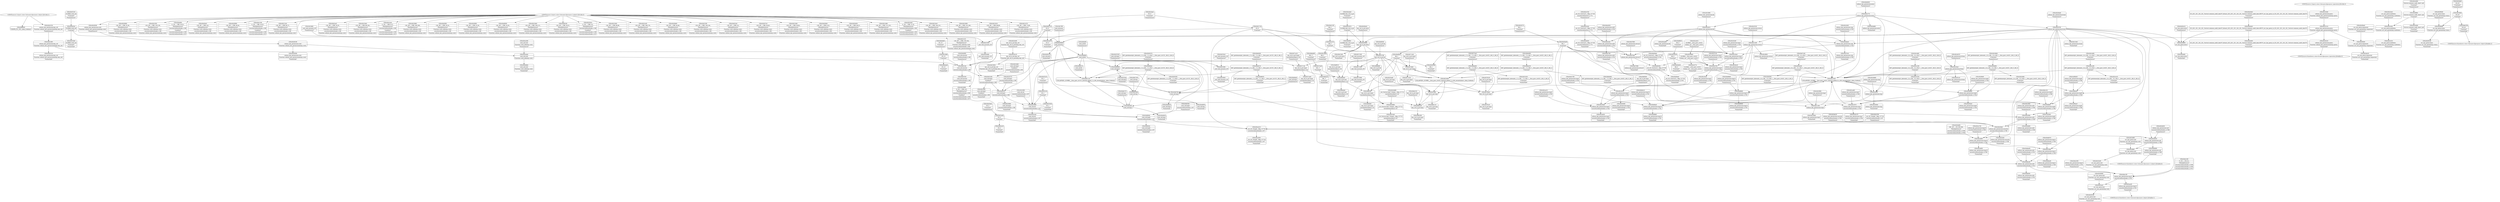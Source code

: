 digraph {
	CE0x3b4be00 [shape=record,shape=Mrecord,label="{CE0x3b4be00|selinux_key_permission:sid2|security/selinux/hooks.c,5791|*SummSource*}"]
	CE0x3b48940 [shape=record,shape=Mrecord,label="{CE0x3b48940|selinux_key_permission:tmp13|security/selinux/hooks.c,5792|*SummSink*}"]
	CE0x3b240b0 [shape=record,shape=Mrecord,label="{CE0x3b240b0|i64*_getelementptr_inbounds_(_6_x_i64_,_6_x_i64_*___llvm_gcov_ctr421,_i64_0,_i64_3)|*Constant*|*SummSource*}"]
	CE0x3b28ef0 [shape=record,shape=Mrecord,label="{CE0x3b28ef0|avc_has_perm:entry|*SummSink*}"]
	CE0x3b507c0 [shape=record,shape=Mrecord,label="{CE0x3b507c0|128:_i8*,_:_CRE_36,40_|*MultipleSource*|Function::cred_sid&Arg::cred::|security/selinux/hooks.c,196|Function::selinux_key_permission&Arg::cred::}"]
	CE0x3b49340 [shape=record,shape=Mrecord,label="{CE0x3b49340|_ret_i32_%retval.0,_!dbg_!27729|security/selinux/hooks.c,5792}"]
	CE0x3b6de60 [shape=record,shape=Mrecord,label="{CE0x3b6de60|i64*_getelementptr_inbounds_(_2_x_i64_,_2_x_i64_*___llvm_gcov_ctr422,_i64_0,_i64_0)|*Constant*}"]
	CE0x3b28c10 [shape=record,shape=Mrecord,label="{CE0x3b28c10|avc_has_perm:entry|*SummSource*}"]
	CE0x3b2d770 [shape=record,shape=Mrecord,label="{CE0x3b2d770|GLOBAL:__llvm_gcov_ctr421|Global_var:__llvm_gcov_ctr421|*SummSink*}"]
	CE0x3b6efa0 [shape=record,shape=Mrecord,label="{CE0x3b6efa0|key_ref_to_ptr:and|include/linux/key.h,116}"]
	CE0x3b2e5e0 [shape=record,shape=Mrecord,label="{CE0x3b2e5e0|avc_has_perm:auditdata|Function::avc_has_perm&Arg::auditdata::|*SummSource*}"]
	CE0x3b4c8c0 [shape=record,shape=Mrecord,label="{CE0x3b4c8c0|i32_(i32,_i32,_i16,_i32,_%struct.common_audit_data*)*_bitcast_(i32_(i32,_i32,_i16,_i32,_%struct.common_audit_data.495*)*_avc_has_perm_to_i32_(i32,_i32,_i16,_i32,_%struct.common_audit_data*)*)|*Constant*}"]
	"CONST[source:0(mediator),value:2(dynamic)][purpose:{subject}][SnkIdx:0]"
	CE0x3b46ab0 [shape=record,shape=Mrecord,label="{CE0x3b46ab0|cred_sid:tmp2|*SummSource*}"]
	CE0x3b258a0 [shape=record,shape=Mrecord,label="{CE0x3b258a0|selinux_key_permission:tmp5|security/selinux/hooks.c,5783}"]
	CE0x3b6e280 [shape=record,shape=Mrecord,label="{CE0x3b6e280|key_ref_to_ptr:tmp1|*SummSink*}"]
	CE0x3b52120 [shape=record,shape=Mrecord,label="{CE0x3b52120|128:_i8*,_:_CRE_128,136_|*MultipleSource*|Function::cred_sid&Arg::cred::|security/selinux/hooks.c,196|Function::selinux_key_permission&Arg::cred::}"]
	CE0x3b47c40 [shape=record,shape=Mrecord,label="{CE0x3b47c40|i64*_getelementptr_inbounds_(_6_x_i64_,_6_x_i64_*___llvm_gcov_ctr421,_i64_0,_i64_5)|*Constant*|*SummSource*}"]
	CE0x3b59390 [shape=record,shape=Mrecord,label="{CE0x3b59390|selinux_key_permission:cred|Function::selinux_key_permission&Arg::cred::|*SummSink*}"]
	CE0x3b6f010 [shape=record,shape=Mrecord,label="{CE0x3b6f010|key_ref_to_ptr:and|include/linux/key.h,116|*SummSource*}"]
	CE0x3b39140 [shape=record,shape=Mrecord,label="{CE0x3b39140|avc_has_perm:tclass|Function::avc_has_perm&Arg::tclass::|*SummSink*}"]
	CE0x3b6f830 [shape=record,shape=Mrecord,label="{CE0x3b6f830|VOIDTB_TE:_CE2:_elem_0:default:}"]
	CE0x3b70fd0 [shape=record,shape=Mrecord,label="{CE0x3b70fd0|key_ref_to_ptr:tmp3}"]
	CE0x3b21450 [shape=record,shape=Mrecord,label="{CE0x3b21450|COLLAPSED:_GCMRE___llvm_gcov_ctr421_internal_global_6_x_i64_zeroinitializer:_elem_0:default:}"]
	CE0x3b510d0 [shape=record,shape=Mrecord,label="{CE0x3b510d0|128:_i8*,_:_CRE_56,64_|*MultipleSource*|Function::cred_sid&Arg::cred::|security/selinux/hooks.c,196|Function::selinux_key_permission&Arg::cred::}"]
	CE0x3b45840 [shape=record,shape=Mrecord,label="{CE0x3b45840|128:_i8*,_:_CRE_8,16_|*MultipleSource*|Function::cred_sid&Arg::cred::|security/selinux/hooks.c,196|Function::selinux_key_permission&Arg::cred::}"]
	"CONST[source:1(input),value:2(dynamic)][purpose:{subject}][SrcIdx:3]"
	CE0x3b42bb0 [shape=record,shape=Mrecord,label="{CE0x3b42bb0|selinux_key_permission:security|security/selinux/hooks.c,5789}"]
	CE0x3b413b0 [shape=record,shape=Mrecord,label="{CE0x3b413b0|key_ref_to_ptr:entry|*SummSink*}"]
	"CONST[source:0(mediator),value:0(static)][purpose:{operation}][SnkIdx:3]"
	CE0x3b711b0 [shape=record,shape=Mrecord,label="{CE0x3b711b0|key_ref_to_ptr:tmp3|*SummSource*}"]
	CE0x3b50d30 [shape=record,shape=Mrecord,label="{CE0x3b50d30|128:_i8*,_:_CRE_48,52_|*MultipleSource*|Function::cred_sid&Arg::cred::|security/selinux/hooks.c,196|Function::selinux_key_permission&Arg::cred::}"]
	CE0x3b20090 [shape=record,shape=Mrecord,label="{CE0x3b20090|selinux_key_permission:tmp4|security/selinux/hooks.c,5783|*SummSink*}"]
	CE0x3b4d450 [shape=record,shape=Mrecord,label="{CE0x3b4d450|cred_sid:tmp1|*SummSink*}"]
	"CONST[source:0(mediator),value:2(dynamic)][purpose:{object}][SnkIdx:1]"
	CE0x3b1fc00 [shape=record,shape=Mrecord,label="{CE0x3b1fc00|selinux_key_permission:cmp|security/selinux/hooks.c,5783|*SummSource*}"]
	CE0x3b284c0 [shape=record,shape=Mrecord,label="{CE0x3b284c0|key_ref_to_ptr:entry|*SummSource*}"]
	CE0x3b1faa0 [shape=record,shape=Mrecord,label="{CE0x3b1faa0|i32_0|*Constant*|*SummSource*}"]
	CE0x3b493b0 [shape=record,shape=Mrecord,label="{CE0x3b493b0|_ret_i32_%retval.0,_!dbg_!27729|security/selinux/hooks.c,5792|*SummSource*}"]
	CE0x3b44d40 [shape=record,shape=Mrecord,label="{CE0x3b44d40|i32_22|*Constant*|*SummSource*}"]
	CE0x3b1f080 [shape=record,shape=Mrecord,label="{CE0x3b1f080|selinux_key_permission:tmp1|*SummSource*}"]
	CE0x3b4b970 [shape=record,shape=Mrecord,label="{CE0x3b4b970|selinux_key_permission:tmp11|security/selinux/hooks.c,5789|*SummSource*}"]
	CE0x3b232a0 [shape=record,shape=Mrecord,label="{CE0x3b232a0|cred_sid:tmp3|*SummSink*}"]
	CE0x3b51d80 [shape=record,shape=Mrecord,label="{CE0x3b51d80|128:_i8*,_:_CRE_112,120_|*MultipleSource*|Function::cred_sid&Arg::cred::|security/selinux/hooks.c,196|Function::selinux_key_permission&Arg::cred::}"]
	CE0x3b23230 [shape=record,shape=Mrecord,label="{CE0x3b23230|cred_sid:tmp3|*SummSource*}"]
	CE0x3b29330 [shape=record,shape=Mrecord,label="{CE0x3b29330|i64_0|*Constant*}"]
	CE0x3b4fa90 [shape=record,shape=Mrecord,label="{CE0x3b4fa90|cred_sid:bb|*SummSource*}"]
	CE0x3b3c4e0 [shape=record,shape=Mrecord,label="{CE0x3b3c4e0|4:_i32,_:_CRE_12,16_|*MultipleSource*|security/selinux/hooks.c,196|*LoadInst*|security/selinux/hooks.c,196|security/selinux/hooks.c,197}"]
	CE0x3b4f0a0 [shape=record,shape=Mrecord,label="{CE0x3b4f0a0|cred_sid:tmp6|security/selinux/hooks.c,197}"]
	CE0x3b6f480 [shape=record,shape=Mrecord,label="{CE0x3b6f480|key_ref_to_ptr:tmp5|include/linux/key.h,116|*SummSink*}"]
	CE0x3b496a0 [shape=record,shape=Mrecord,label="{CE0x3b496a0|i64*_getelementptr_inbounds_(_2_x_i64_,_2_x_i64_*___llvm_gcov_ctr131,_i64_0,_i64_0)|*Constant*}"]
	CE0x3b32520 [shape=record,shape=Mrecord,label="{CE0x3b32520|GLOBAL:cred_sid|*Constant*|*SummSource*}"]
	CE0x3b2a660 [shape=record,shape=Mrecord,label="{CE0x3b2a660|selinux_key_permission:tmp10|security/selinux/hooks.c,5789}"]
	CE0x3b21920 [shape=record,shape=Mrecord,label="{CE0x3b21920|_call_void_mcount()_#3}"]
	CE0x3b20ed0 [shape=record,shape=Mrecord,label="{CE0x3b20ed0|selinux_key_permission:if.end|*SummSource*}"]
	CE0x3b6eda0 [shape=record,shape=Mrecord,label="{CE0x3b6eda0|key_ref_to_ptr:and|include/linux/key.h,116|*SummSink*}"]
	CE0x3b25760 [shape=record,shape=Mrecord,label="{CE0x3b25760|key_ref_to_ptr:bb}"]
	CE0x3b245d0 [shape=record,shape=Mrecord,label="{CE0x3b245d0|selinux_key_permission:tmp2|security/selinux/hooks.c,5783|*SummSource*}"]
	CE0x3b38f60 [shape=record,shape=Mrecord,label="{CE0x3b38f60|%struct.common_audit_data*_null|*Constant*}"]
	CE0x3b236f0 [shape=record,shape=Mrecord,label="{CE0x3b236f0|i32_22|*Constant*}"]
	CE0x3b32c40 [shape=record,shape=Mrecord,label="{CE0x3b32c40|_ret_%struct.key*_%tmp5,_!dbg_!27715|include/linux/key.h,116|*SummSink*}"]
	CE0x3b14310 [shape=record,shape=Mrecord,label="{CE0x3b14310|selinux_key_permission:tmp4|security/selinux/hooks.c,5783}"]
	CE0x3b48da0 [shape=record,shape=Mrecord,label="{CE0x3b48da0|selinux_key_permission:tmp14|security/selinux/hooks.c,5792}"]
	CE0x51d3c90 [shape=record,shape=Mrecord,label="{CE0x51d3c90|selinux_key_permission:tmp9|security/selinux/hooks.c,5786|*SummSink*}"]
	CE0x3b23df0 [shape=record,shape=Mrecord,label="{CE0x3b23df0|key_ref_to_ptr:tmp}"]
	CE0x3b2cd00 [shape=record,shape=Mrecord,label="{CE0x3b2cd00|i64*_getelementptr_inbounds_(_6_x_i64_,_6_x_i64_*___llvm_gcov_ctr421,_i64_0,_i64_4)|*Constant*|*SummSource*}"]
	CE0x3b294e0 [shape=record,shape=Mrecord,label="{CE0x3b294e0|selinux_key_permission:tmp6|security/selinux/hooks.c,5784|*SummSink*}"]
	CE0x3b3d350 [shape=record,shape=Mrecord,label="{CE0x3b3d350|selinux_key_permission:call|security/selinux/hooks.c,5786}"]
	CE0x3b2a730 [shape=record,shape=Mrecord,label="{CE0x3b2a730|selinux_key_permission:tmp10|security/selinux/hooks.c,5789|*SummSource*}"]
	CE0x3b4c1f0 [shape=record,shape=Mrecord,label="{CE0x3b4c1f0|selinux_key_permission:tmp12|security/selinux/hooks.c,5791}"]
	CE0x3b22210 [shape=record,shape=Mrecord,label="{CE0x3b22210|selinux_key_permission:perm|Function::selinux_key_permission&Arg::perm::}"]
	CE0x3b50500 [shape=record,shape=Mrecord,label="{CE0x3b50500|i64*_getelementptr_inbounds_(_2_x_i64_,_2_x_i64_*___llvm_gcov_ctr131,_i64_0,_i64_0)|*Constant*|*SummSink*}"]
	CE0x3b3a770 [shape=record,shape=Mrecord,label="{CE0x3b3a770|selinux_key_permission:entry}"]
	CE0x3b14690 [shape=record,shape=Mrecord,label="{CE0x3b14690|i64_2|*Constant*|*SummSink*}"]
	CE0x3b142a0 [shape=record,shape=Mrecord,label="{CE0x3b142a0|selinux_key_permission:tmp3|security/selinux/hooks.c,5783|*SummSink*}"]
	CE0x3b2b880 [shape=record,shape=Mrecord,label="{CE0x3b2b880|_ret_%struct.key*_%tmp5,_!dbg_!27715|include/linux/key.h,116}"]
	CE0x3b24d80 [shape=record,shape=Mrecord,label="{CE0x3b24d80|_ret_%struct.key*_%tmp5,_!dbg_!27715|include/linux/key.h,116|*SummSource*}"]
	CE0x3b39bf0 [shape=record,shape=Mrecord,label="{CE0x3b39bf0|selinux_key_permission:tmp6|security/selinux/hooks.c,5784|*SummSource*}"]
	CE0x3b717a0 [shape=record,shape=Mrecord,label="{CE0x3b717a0|key_ref_to_ptr:tmp4|include/linux/key.h,116}"]
	CE0x3b25d60 [shape=record,shape=Mrecord,label="{CE0x3b25d60|avc_has_perm:ssid|Function::avc_has_perm&Arg::ssid::|*SummSource*}"]
	CE0x3b24680 [shape=record,shape=Mrecord,label="{CE0x3b24680|selinux_key_permission:tmp|*SummSource*}"]
	CE0x3b2ea00 [shape=record,shape=Mrecord,label="{CE0x3b2ea00|i64*_getelementptr_inbounds_(_6_x_i64_,_6_x_i64_*___llvm_gcov_ctr421,_i64_0,_i64_5)|*Constant*}"]
	CE0x3b524c0 [shape=record,shape=Mrecord,label="{CE0x3b524c0|128:_i8*,_:_CRE_144,152_|*MultipleSource*|Function::cred_sid&Arg::cred::|security/selinux/hooks.c,196|Function::selinux_key_permission&Arg::cred::}"]
	CE0x3b2e7b0 [shape=record,shape=Mrecord,label="{CE0x3b2e7b0|_ret_i32_%retval.0,_!dbg_!27728|security/selinux/avc.c,775|*SummSource*}"]
	CE0x3b2ac10 [shape=record,shape=Mrecord,label="{CE0x3b2ac10|selinux_key_permission:tmp5|security/selinux/hooks.c,5783|*SummSource*}"]
	CE0x3b20480 [shape=record,shape=Mrecord,label="{CE0x3b20480|_call_void_mcount()_#3|*SummSink*}"]
	CE0x3b23e60 [shape=record,shape=Mrecord,label="{CE0x3b23e60|COLLAPSED:_GCMRE___llvm_gcov_ctr422_internal_global_2_x_i64_zeroinitializer:_elem_0:default:}"]
	CE0x3b5a4a0 [shape=record,shape=Mrecord,label="{CE0x3b5a4a0|cred_sid:cred|Function::cred_sid&Arg::cred::}"]
	CE0x3b5b6b0 [shape=record,shape=Mrecord,label="{CE0x3b5b6b0|cred_sid:cred|Function::cred_sid&Arg::cred::|*SummSink*}"]
	CE0x3b50370 [shape=record,shape=Mrecord,label="{CE0x3b50370|i64*_getelementptr_inbounds_(_2_x_i64_,_2_x_i64_*___llvm_gcov_ctr131,_i64_0,_i64_0)|*Constant*|*SummSource*}"]
	CE0x3b1fec0 [shape=record,shape=Mrecord,label="{CE0x3b1fec0|selinux_key_permission:tmp}"]
	CE0x3b71bc0 [shape=record,shape=Mrecord,label="{CE0x3b71bc0|i64_-2|*Constant*}"]
	CE0x3b6e840 [shape=record,shape=Mrecord,label="{CE0x3b6e840|i64*_getelementptr_inbounds_(_2_x_i64_,_2_x_i64_*___llvm_gcov_ctr422,_i64_0,_i64_1)|*Constant*|*SummSink*}"]
	CE0x3b58120 [shape=record,shape=Mrecord,label="{CE0x3b58120|cred_sid:entry|*SummSink*}"]
	CE0x3b53150 [shape=record,shape=Mrecord,label="{CE0x3b53150|i32_1|*Constant*}"]
	CE0x3b4ba40 [shape=record,shape=Mrecord,label="{CE0x3b4ba40|selinux_key_permission:tmp11|security/selinux/hooks.c,5789|*SummSink*}"]
	CE0x3b2e220 [shape=record,shape=Mrecord,label="{CE0x3b2e220|avc_has_perm:auditdata|Function::avc_has_perm&Arg::auditdata::|*SummSink*}"]
	CE0x3b217c0 [shape=record,shape=Mrecord,label="{CE0x3b217c0|i32_0|*Constant*}"]
	CE0x3b32700 [shape=record,shape=Mrecord,label="{CE0x3b32700|selinux_key_permission:tmp4|security/selinux/hooks.c,5783|*SummSource*}"]
	CE0x3b25e00 [shape=record,shape=Mrecord,label="{CE0x3b25e00|avc_has_perm:ssid|Function::avc_has_perm&Arg::ssid::|*SummSink*}"]
	CE0x3b220b0 [shape=record,shape=Mrecord,label="{CE0x3b220b0|selinux_key_permission:tmp1|*SummSink*}"]
	CE0x3b235c0 [shape=record,shape=Mrecord,label="{CE0x3b235c0|_call_void_mcount()_#3|*SummSource*}"]
	CE0x3b4b790 [shape=record,shape=Mrecord,label="{CE0x3b4b790|i16_43|*Constant*|*SummSink*}"]
	CE0x3b394e0 [shape=record,shape=Mrecord,label="{CE0x3b394e0|avc_has_perm:requested|Function::avc_has_perm&Arg::requested::|*SummSource*}"]
	CE0x3b52690 [shape=record,shape=Mrecord,label="{CE0x3b52690|128:_i8*,_:_CRE_152,160_|*MultipleSource*|Function::cred_sid&Arg::cred::|security/selinux/hooks.c,196|Function::selinux_key_permission&Arg::cred::}"]
	CE0x3b4d170 [shape=record,shape=Mrecord,label="{CE0x3b4d170|cred_sid:tmp1|*SummSource*}"]
	CE0x3b5db80 [shape=record,shape=Mrecord,label="{CE0x3b5db80|selinux_key_permission:call1|security/selinux/hooks.c,5788|*SummSink*}"]
	CE0x3b3aba0 [shape=record,shape=Mrecord,label="{CE0x3b3aba0|selinux_key_permission:cmp|security/selinux/hooks.c,5783}"]
	CE0x3b52fa0 [shape=record,shape=Mrecord,label="{CE0x3b52fa0|cred_sid:tmp4|*LoadInst*|security/selinux/hooks.c,196|*SummSink*}"]
	CE0x3b21190 [shape=record,shape=Mrecord,label="{CE0x3b21190|selinux_key_permission:tmp1}"]
	CE0x5a90ac0 [shape=record,shape=Mrecord,label="{CE0x5a90ac0|selinux_key_permission:tmp8|security/selinux/hooks.c,5786|*SummSink*}"]
	CE0x3b22670 [shape=record,shape=Mrecord,label="{CE0x3b22670|GLOBAL:key_ref_to_ptr|*Constant*}"]
	CE0x3b411f0 [shape=record,shape=Mrecord,label="{CE0x3b411f0|i64_2|*Constant*|*SummSource*}"]
	CE0x3b1bc70 [shape=record,shape=Mrecord,label="{CE0x3b1bc70|selinux_key_permission:tmp7|security/selinux/hooks.c,5784|*SummSink*}"]
	CE0x3b23360 [shape=record,shape=Mrecord,label="{CE0x3b23360|_call_void_mcount()_#3}"]
	CE0x3b46b20 [shape=record,shape=Mrecord,label="{CE0x3b46b20|cred_sid:tmp2|*SummSink*}"]
	CE0x3b51810 [shape=record,shape=Mrecord,label="{CE0x3b51810|128:_i8*,_:_CRE_88,89_|*MultipleSource*|Function::cred_sid&Arg::cred::|security/selinux/hooks.c,196|Function::selinux_key_permission&Arg::cred::}"]
	CE0x3b55ca0 [shape=record,shape=Mrecord,label="{CE0x3b55ca0|cred_sid:sid|security/selinux/hooks.c,197|*SummSink*}"]
	CE0x3b24c80 [shape=record,shape=Mrecord,label="{CE0x3b24c80|key_ref_to_ptr:key_ref|Function::key_ref_to_ptr&Arg::key_ref::|*SummSource*}"]
	CE0x3b25690 [shape=record,shape=Mrecord,label="{CE0x3b25690|4:_i32,_:_CRE_4,8_|*MultipleSource*|security/selinux/hooks.c,196|*LoadInst*|security/selinux/hooks.c,196|security/selinux/hooks.c,197}"]
	CE0x3b51470 [shape=record,shape=Mrecord,label="{CE0x3b51470|128:_i8*,_:_CRE_72,80_|*MultipleSource*|Function::cred_sid&Arg::cred::|security/selinux/hooks.c,196|Function::selinux_key_permission&Arg::cred::}"]
	CE0x3b1cf70 [shape=record,shape=Mrecord,label="{CE0x3b1cf70|i64_2|*Constant*}"]
	CE0x3b58190 [shape=record,shape=Mrecord,label="{CE0x3b58190|selinux_key_permission:cred|Function::selinux_key_permission&Arg::cred::}"]
	CE0x3b28360 [shape=record,shape=Mrecord,label="{CE0x3b28360|key_ref_to_ptr:entry}"]
	CE0x3b1ee70 [shape=record,shape=Mrecord,label="{CE0x3b1ee70|i32_0|*Constant*|*SummSink*}"]
	CE0x3b222c0 [shape=record,shape=Mrecord,label="{CE0x3b222c0|selinux_key_permission:tmp3|security/selinux/hooks.c,5783|*SummSource*}"]
	CE0x3b23630 [shape=record,shape=Mrecord,label="{CE0x3b23630|_call_void_mcount()_#3|*SummSink*}"]
	CE0x3b46620 [shape=record,shape=Mrecord,label="{CE0x3b46620|i64*_getelementptr_inbounds_(_2_x_i64_,_2_x_i64_*___llvm_gcov_ctr131,_i64_0,_i64_1)|*Constant*|*SummSink*}"]
	CE0x340dfe0 [shape=record,shape=Mrecord,label="{CE0x340dfe0|selinux_key_permission:tmp9|security/selinux/hooks.c,5786}"]
	CE0x3b53680 [shape=record,shape=Mrecord,label="{CE0x3b53680|cred_sid:tmp5|security/selinux/hooks.c,196|*SummSink*}"]
	CE0x3b70be0 [shape=record,shape=Mrecord,label="{CE0x3b70be0|key_ref_to_ptr:tmp2}"]
	CE0x3b25ec0 [shape=record,shape=Mrecord,label="{CE0x3b25ec0|avc_has_perm:tsid|Function::avc_has_perm&Arg::tsid::}"]
	CE0x3b4fc10 [shape=record,shape=Mrecord,label="{CE0x3b4fc10|cred_sid:bb|*SummSink*}"]
	CE0x3b58060 [shape=record,shape=Mrecord,label="{CE0x3b58060|cred_sid:entry}"]
	CE0x3b1d3a0 [shape=record,shape=Mrecord,label="{CE0x3b1d3a0|selinux_key_permission:if.then}"]
	CE0x3b50660 [shape=record,shape=Mrecord,label="{CE0x3b50660|128:_i8*,_:_CRE_32,36_|*MultipleSource*|Function::cred_sid&Arg::cred::|security/selinux/hooks.c,196|Function::selinux_key_permission&Arg::cred::}"]
	CE0x3b2ce10 [shape=record,shape=Mrecord,label="{CE0x3b2ce10|i64*_getelementptr_inbounds_(_6_x_i64_,_6_x_i64_*___llvm_gcov_ctr421,_i64_0,_i64_4)|*Constant*|*SummSink*}"]
	CE0x3b4c7b0 [shape=record,shape=Mrecord,label="{CE0x3b4c7b0|selinux_key_permission:call3|security/selinux/hooks.c,5791|*SummSink*}"]
	CE0x3b23c30 [shape=record,shape=Mrecord,label="{CE0x3b23c30|i64*_getelementptr_inbounds_(_2_x_i64_,_2_x_i64_*___llvm_gcov_ctr422,_i64_0,_i64_0)|*Constant*|*SummSink*}"]
	CE0x3b45110 [shape=record,shape=Mrecord,label="{CE0x3b45110|i32_0|*Constant*}"]
	CE0x3b46c90 [shape=record,shape=Mrecord,label="{CE0x3b46c90|i64*_getelementptr_inbounds_(_2_x_i64_,_2_x_i64_*___llvm_gcov_ctr131,_i64_0,_i64_1)|*Constant*|*SummSource*}"]
	CE0x3b20e20 [shape=record,shape=Mrecord,label="{CE0x3b20e20|selinux_key_permission:tmp2|security/selinux/hooks.c,5783|*SummSink*}"]
	CE0x3b51f50 [shape=record,shape=Mrecord,label="{CE0x3b51f50|128:_i8*,_:_CRE_120,128_|*MultipleSource*|Function::cred_sid&Arg::cred::|security/selinux/hooks.c,196|Function::selinux_key_permission&Arg::cred::}"]
	CE0x3b24c10 [shape=record,shape=Mrecord,label="{CE0x3b24c10|key_ref_to_ptr:key_ref|Function::key_ref_to_ptr&Arg::key_ref::}"]
	CE0x3b48fd0 [shape=record,shape=Mrecord,label="{CE0x3b48fd0|selinux_key_permission:tmp14|security/selinux/hooks.c,5792|*SummSink*}"]
	CE0x3b4ef00 [shape=record,shape=Mrecord,label="{CE0x3b4ef00|4:_i32,_:_CRE_20,24_|*MultipleSource*|security/selinux/hooks.c,196|*LoadInst*|security/selinux/hooks.c,196|security/selinux/hooks.c,197}"]
	CE0x3b26190 [shape=record,shape=Mrecord,label="{CE0x3b26190|avc_has_perm:tsid|Function::avc_has_perm&Arg::tsid::|*SummSink*}"]
	CE0x3b26060 [shape=record,shape=Mrecord,label="{CE0x3b26060|avc_has_perm:tsid|Function::avc_has_perm&Arg::tsid::|*SummSource*}"]
	CE0x3b4bf30 [shape=record,shape=Mrecord,label="{CE0x3b4bf30|selinux_key_permission:sid2|security/selinux/hooks.c,5791|*SummSink*}"]
	CE0x3b456c0 [shape=record,shape=Mrecord,label="{CE0x3b456c0|128:_i8*,_:_CRE_4,8_|*MultipleSource*|Function::cred_sid&Arg::cred::|security/selinux/hooks.c,196|Function::selinux_key_permission&Arg::cred::}"]
	CE0x3b3d3c0 [shape=record,shape=Mrecord,label="{CE0x3b3d3c0|GLOBAL:cred_sid|*Constant*}"]
	CE0x3b71250 [shape=record,shape=Mrecord,label="{CE0x3b71250|key_ref_to_ptr:tmp3|*SummSink*}"]
	CE0x3b6dd80 [shape=record,shape=Mrecord,label="{CE0x3b6dd80|key_ref_to_ptr:bb|*SummSink*}"]
	CE0x3b2a800 [shape=record,shape=Mrecord,label="{CE0x3b2a800|selinux_key_permission:tmp10|security/selinux/hooks.c,5789|*SummSink*}"]
	CE0x3b50990 [shape=record,shape=Mrecord,label="{CE0x3b50990|128:_i8*,_:_CRE_40,44_|*MultipleSource*|Function::cred_sid&Arg::cred::|security/selinux/hooks.c,196|Function::selinux_key_permission&Arg::cred::}"]
	CE0x3b3c7d0 [shape=record,shape=Mrecord,label="{CE0x3b3c7d0|4:_i32,_:_CRE_16,20_|*MultipleSource*|security/selinux/hooks.c,196|*LoadInst*|security/selinux/hooks.c,196|security/selinux/hooks.c,197}"]
	CE0x3b53570 [shape=record,shape=Mrecord,label="{CE0x3b53570|cred_sid:tmp5|security/selinux/hooks.c,196|*SummSource*}"]
	CE0x3b48e10 [shape=record,shape=Mrecord,label="{CE0x3b48e10|selinux_key_permission:tmp14|security/selinux/hooks.c,5792|*SummSource*}"]
	CE0x3b46b90 [shape=record,shape=Mrecord,label="{CE0x3b46b90|cred_sid:tmp3}"]
	CE0x3b42a10 [shape=record,shape=Mrecord,label="{CE0x3b42a10|i32_5|*Constant*|*SummSink*}"]
	CE0x3b512a0 [shape=record,shape=Mrecord,label="{CE0x3b512a0|128:_i8*,_:_CRE_64,72_|*MultipleSource*|Function::cred_sid&Arg::cred::|security/selinux/hooks.c,196|Function::selinux_key_permission&Arg::cred::}"]
	CE0x3b4d950 [shape=record,shape=Mrecord,label="{CE0x3b4d950|cred_sid:tmp|*SummSink*}"]
	CE0x5a90b30 [shape=record,shape=Mrecord,label="{CE0x5a90b30|selinux_key_permission:tmp8|security/selinux/hooks.c,5786|*SummSource*}"]
	CE0x3b45ca0 [shape=record,shape=Mrecord,label="{CE0x3b45ca0|128:_i8*,_:_CRE_16,20_|*MultipleSource*|Function::cred_sid&Arg::cred::|security/selinux/hooks.c,196|Function::selinux_key_permission&Arg::cred::}"]
	CE0x3b519e0 [shape=record,shape=Mrecord,label="{CE0x3b519e0|128:_i8*,_:_CRE_96,104_|*MultipleSource*|Function::cred_sid&Arg::cred::|security/selinux/hooks.c,196|Function::selinux_key_permission&Arg::cred::}"]
	CE0x3b47800 [shape=record,shape=Mrecord,label="{CE0x3b47800|selinux_key_permission:retval.0|*SummSource*}"]
	CE0x3b39b80 [shape=record,shape=Mrecord,label="{CE0x3b39b80|selinux_key_permission:tmp6|security/selinux/hooks.c,5784}"]
	CE0x3b41490 [shape=record,shape=Mrecord,label="{CE0x3b41490|selinux_key_permission:key_ref|Function::selinux_key_permission&Arg::key_ref::}"]
	"CONST[source:1(input),value:2(dynamic)][purpose:{operation}][SrcIdx:2]"
	CE0x3b1fe10 [shape=record,shape=Mrecord,label="{CE0x3b1fe10|selinux_key_permission:bb}"]
	CE0x3b2b7c0 [shape=record,shape=Mrecord,label="{CE0x3b2b7c0|selinux_key_permission:key_ref|Function::selinux_key_permission&Arg::key_ref::|*SummSink*}"]
	CE0x3b4bcd0 [shape=record,shape=Mrecord,label="{CE0x3b4bcd0|selinux_key_permission:sid2|security/selinux/hooks.c,5791}"]
	CE0x3b6e210 [shape=record,shape=Mrecord,label="{CE0x3b6e210|key_ref_to_ptr:tmp1|*SummSource*}"]
	CE0x3b26d40 [shape=record,shape=Mrecord,label="{CE0x3b26d40|i16_43|*Constant*|*SummSource*}"]
	CE0x3b4cb00 [shape=record,shape=Mrecord,label="{CE0x3b4cb00|i32_(i32,_i32,_i16,_i32,_%struct.common_audit_data*)*_bitcast_(i32_(i32,_i32,_i16,_i32,_%struct.common_audit_data.495*)*_avc_has_perm_to_i32_(i32,_i32,_i16,_i32,_%struct.common_audit_data*)*)|*Constant*|*SummSink*}"]
	CE0x3b2bd60 [shape=record,shape=Mrecord,label="{CE0x3b2bd60|200:_i8*,_:_CR_200,208_|*MultipleSource*|security/selinux/hooks.c,5788|security/selinux/hooks.c,5789}"]
	CE0x3b559f0 [shape=record,shape=Mrecord,label="{CE0x3b559f0|cred_sid:sid|security/selinux/hooks.c,197|*SummSource*}"]
	CE0x3b4f500 [shape=record,shape=Mrecord,label="{CE0x3b4f500|key_ref_to_ptr:bb|*SummSource*}"]
	CE0x3b71a10 [shape=record,shape=Mrecord,label="{CE0x3b71a10|key_ref_to_ptr:tmp4|include/linux/key.h,116|*SummSource*}"]
	CE0x3b28f60 [shape=record,shape=Mrecord,label="{CE0x3b28f60|avc_has_perm:ssid|Function::avc_has_perm&Arg::ssid::}"]
	CE0x3b6ed10 [shape=record,shape=Mrecord,label="{CE0x3b6ed10|i64_-2|*Constant*|*SummSink*}"]
	CE0x3b21c90 [shape=record,shape=Mrecord,label="{CE0x3b21c90|selinux_key_permission:return}"]
	CE0x3b4f8d0 [shape=record,shape=Mrecord,label="{CE0x3b4f8d0|cred_sid:bb}"]
	CE0x3b1f130 [shape=record,shape=Mrecord,label="{CE0x3b1f130|selinux_key_permission:return|*SummSource*}"]
	CE0x3b39400 [shape=record,shape=Mrecord,label="{CE0x3b39400|avc_has_perm:requested|Function::avc_has_perm&Arg::requested::}"]
	CE0x3b3c2a0 [shape=record,shape=Mrecord,label="{CE0x3b3c2a0|4:_i32,_:_CRE_8,12_|*MultipleSource*|security/selinux/hooks.c,196|*LoadInst*|security/selinux/hooks.c,196|security/selinux/hooks.c,197}"]
	CE0x3b71ab0 [shape=record,shape=Mrecord,label="{CE0x3b71ab0|key_ref_to_ptr:tmp4|include/linux/key.h,116|*SummSink*}"]
	CE0x3b4c9a0 [shape=record,shape=Mrecord,label="{CE0x3b4c9a0|i32_(i32,_i32,_i16,_i32,_%struct.common_audit_data*)*_bitcast_(i32_(i32,_i32,_i16,_i32,_%struct.common_audit_data.495*)*_avc_has_perm_to_i32_(i32,_i32,_i16,_i32,_%struct.common_audit_data*)*)|*Constant*|*SummSource*}"]
	CE0x3b61120 [shape=record,shape=Mrecord,label="{CE0x3b61120|COLLAPSED:_GCMRE___llvm_gcov_ctr131_internal_global_2_x_i64_zeroinitializer:_elem_0:default:}"]
	CE0x3b2e540 [shape=record,shape=Mrecord,label="{CE0x3b2e540|avc_has_perm:auditdata|Function::avc_has_perm&Arg::auditdata::}"]
	CE0x3b2ca80 [shape=record,shape=Mrecord,label="{CE0x3b2ca80|selinux_key_permission:tmp7|security/selinux/hooks.c,5784|*SummSource*}"]
	CE0x3b2b630 [shape=record,shape=Mrecord,label="{CE0x3b2b630|i64_0|*Constant*|*SummSink*}"]
	CE0x3b52860 [shape=record,shape=Mrecord,label="{CE0x3b52860|128:_i8*,_:_CRE_160,168_|*MultipleSource*|Function::cred_sid&Arg::cred::|security/selinux/hooks.c,196|Function::selinux_key_permission&Arg::cred::}"]
	CE0x3b44e40 [shape=record,shape=Mrecord,label="{CE0x3b44e40|i32_22|*Constant*|*SummSink*}"]
	CE0x3b3de20 [shape=record,shape=Mrecord,label="{CE0x3b3de20|selinux_key_permission:security|security/selinux/hooks.c,5789|*SummSource*}"]
	CE0x3b5ede0 [shape=record,shape=Mrecord,label="{CE0x3b5ede0|GLOBAL:key_ref_to_ptr|*Constant*|*SummSource*}"]
	CE0x3b485f0 [shape=record,shape=Mrecord,label="{CE0x3b485f0|i64*_getelementptr_inbounds_(_6_x_i64_,_6_x_i64_*___llvm_gcov_ctr421,_i64_0,_i64_5)|*Constant*|*SummSink*}"]
	CE0x3b4c650 [shape=record,shape=Mrecord,label="{CE0x3b4c650|selinux_key_permission:call3|security/selinux/hooks.c,5791|*SummSource*}"]
	CE0x3b494e0 [shape=record,shape=Mrecord,label="{CE0x3b494e0|_ret_i32_%retval.0,_!dbg_!27729|security/selinux/hooks.c,5792|*SummSink*}"]
	CE0x3b2e820 [shape=record,shape=Mrecord,label="{CE0x3b2e820|_ret_i32_%retval.0,_!dbg_!27728|security/selinux/avc.c,775|*SummSink*}"]
	CE0x3b53350 [shape=record,shape=Mrecord,label="{CE0x3b53350|i32_1|*Constant*|*SummSink*}"]
	CE0x3b20a00 [shape=record,shape=Mrecord,label="{CE0x3b20a00|i64_1|*Constant*}"]
	CE0x3b4c300 [shape=record,shape=Mrecord,label="{CE0x3b4c300|selinux_key_permission:tmp12|security/selinux/hooks.c,5791|*SummSource*}"]
	CE0x3b45f00 [shape=record,shape=Mrecord,label="{CE0x3b45f00|128:_i8*,_:_CRE_20,24_|*MultipleSource*|Function::cred_sid&Arg::cred::|security/selinux/hooks.c,196|Function::selinux_key_permission&Arg::cred::}"]
	CE0x3b2e3a0 [shape=record,shape=Mrecord,label="{CE0x3b2e3a0|_ret_i32_%retval.0,_!dbg_!27728|security/selinux/avc.c,775}"]
	CE0x3b48860 [shape=record,shape=Mrecord,label="{CE0x3b48860|selinux_key_permission:tmp13|security/selinux/hooks.c,5792}"]
	CE0x3b5c9b0 [shape=record,shape=Mrecord,label="{CE0x3b5c9b0|selinux_key_permission:call1|security/selinux/hooks.c,5788|*SummSource*}"]
	CE0x3b50f00 [shape=record,shape=Mrecord,label="{CE0x3b50f00|128:_i8*,_:_CRE_52,56_|*MultipleSource*|Function::cred_sid&Arg::cred::|security/selinux/hooks.c,196|Function::selinux_key_permission&Arg::cred::}"]
	CE0x3b22850 [shape=record,shape=Mrecord,label="{CE0x3b22850|key_ref_to_ptr:key_ref|Function::key_ref_to_ptr&Arg::key_ref::|*SummSink*}"]
	CE0x5a90a50 [shape=record,shape=Mrecord,label="{CE0x5a90a50|selinux_key_permission:tmp8|security/selinux/hooks.c,5786}"]
	CE0x3b27ea0 [shape=record,shape=Mrecord,label="{CE0x3b27ea0|i64*_getelementptr_inbounds_(_2_x_i64_,_2_x_i64_*___llvm_gcov_ctr422,_i64_0,_i64_0)|*Constant*|*SummSource*}"]
	CE0x3b2b750 [shape=record,shape=Mrecord,label="{CE0x3b2b750|selinux_key_permission:key_ref|Function::selinux_key_permission&Arg::key_ref::|*SummSource*}"]
	CE0x3b46000 [shape=record,shape=Mrecord,label="{CE0x3b46000|128:_i8*,_:_CRE_24,28_|*MultipleSource*|Function::cred_sid&Arg::cred::|security/selinux/hooks.c,196|Function::selinux_key_permission&Arg::cred::}"]
	CE0x3b39060 [shape=record,shape=Mrecord,label="{CE0x3b39060|avc_has_perm:tclass|Function::avc_has_perm&Arg::tclass::}"]
	CE0x3b2de20 [shape=record,shape=Mrecord,label="{CE0x3b2de20|avc_has_perm:requested|Function::avc_has_perm&Arg::requested::|*SummSink*}"]
	CE0x3b6e110 [shape=record,shape=Mrecord,label="{CE0x3b6e110|key_ref_to_ptr:tmp|*SummSink*}"]
	CE0x3b145e0 [shape=record,shape=Mrecord,label="{CE0x3b145e0|selinux_key_permission:tmp2|security/selinux/hooks.c,5783}"]
	CE0x3b1ed10 [shape=record,shape=Mrecord,label="{CE0x3b1ed10|GLOBAL:__llvm_gcov_ctr421|Global_var:__llvm_gcov_ctr421|*SummSource*}"]
	CE0x3b451b0 [shape=record,shape=Mrecord,label="{CE0x3b451b0|cred_sid:security|security/selinux/hooks.c,196}"]
	CE0x3b70cc0 [shape=record,shape=Mrecord,label="{CE0x3b70cc0|key_ref_to_ptr:tmp2|*SummSink*}"]
	CE0x3b51bb0 [shape=record,shape=Mrecord,label="{CE0x3b51bb0|128:_i8*,_:_CRE_104,112_|*MultipleSource*|Function::cred_sid&Arg::cred::|security/selinux/hooks.c,196|Function::selinux_key_permission&Arg::cred::}"]
	CE0x3b3dd80 [shape=record,shape=Mrecord,label="{CE0x3b3dd80|selinux_key_permission:entry|*SummSink*}"]
	CE0x3b22a00 [shape=record,shape=Mrecord,label="{CE0x3b22a00|i32_5|*Constant*}"]
	CE0x3b61190 [shape=record,shape=Mrecord,label="{CE0x3b61190|cred_sid:tmp|*SummSource*}"]
	CE0x3b40d30 [shape=record,shape=Mrecord,label="{CE0x3b40d30|selinux_key_permission:entry|*SummSource*}"]
	CE0x3b5c830 [shape=record,shape=Mrecord,label="{CE0x3b5c830|_ret_i32_%tmp6,_!dbg_!27716|security/selinux/hooks.c,197|*SummSink*}"]
	CE0x3b20270 [shape=record,shape=Mrecord,label="{CE0x3b20270|i64_1|*Constant*|*SummSource*}"]
	CE0x3b532c0 [shape=record,shape=Mrecord,label="{CE0x3b532c0|i32_1|*Constant*|*SummSource*}"]
	CE0x3b44f00 [shape=record,shape=Mrecord,label="{CE0x3b44f00|cred_sid:security|security/selinux/hooks.c,196|*SummSource*}"]
	CE0x3b3c9d0 [shape=record,shape=Mrecord,label="{CE0x3b3c9d0|i64*_getelementptr_inbounds_(_6_x_i64_,_6_x_i64_*___llvm_gcov_ctr421,_i64_0,_i64_3)|*Constant*|*SummSink*}"]
	CE0x3b46160 [shape=record,shape=Mrecord,label="{CE0x3b46160|128:_i8*,_:_CRE_28,32_|*MultipleSource*|Function::cred_sid&Arg::cred::|security/selinux/hooks.c,196|Function::selinux_key_permission&Arg::cred::}"]
	CE0x3b467b0 [shape=record,shape=Mrecord,label="{CE0x3b467b0|cred_sid:tmp2}"]
	CE0x340e150 [shape=record,shape=Mrecord,label="{CE0x340e150|selinux_key_permission:tmp9|security/selinux/hooks.c,5786|*SummSource*}"]
	CE0x3b390d0 [shape=record,shape=Mrecord,label="{CE0x3b390d0|avc_has_perm:tclass|Function::avc_has_perm&Arg::tclass::|*SummSource*}"]
	CE0x3b207f0 [shape=record,shape=Mrecord,label="{CE0x3b207f0|selinux_key_permission:if.end}"]
	CE0x3b249f0 [shape=record,shape=Mrecord,label="{CE0x3b249f0|selinux_key_permission:bb|*SummSource*}"]
	CE0x3b57ff0 [shape=record,shape=Mrecord,label="{CE0x3b57ff0|cred_sid:entry|*SummSource*}"]
	CE0x3b6f300 [shape=record,shape=Mrecord,label="{CE0x3b6f300|key_ref_to_ptr:tmp5|include/linux/key.h,116|*SummSource*}"]
	CE0x3b46d90 [shape=record,shape=Mrecord,label="{CE0x3b46d90|selinux_key_permission:call|security/selinux/hooks.c,5786|*SummSink*}"]
	CE0x3b5b780 [shape=record,shape=Mrecord,label="{CE0x3b5b780|_ret_i32_%tmp6,_!dbg_!27716|security/selinux/hooks.c,197|*SummSource*}"]
	CE0x3b4c4a0 [shape=record,shape=Mrecord,label="{CE0x3b4c4a0|selinux_key_permission:call3|security/selinux/hooks.c,5791}"]
	CE0x3b143d0 [shape=record,shape=Mrecord,label="{CE0x3b143d0|selinux_key_permission:perm|Function::selinux_key_permission&Arg::perm::|*SummSource*}"]
	CE0x3b70c50 [shape=record,shape=Mrecord,label="{CE0x3b70c50|key_ref_to_ptr:tmp2|*SummSource*}"]
	CE0x3b47980 [shape=record,shape=Mrecord,label="{CE0x3b47980|selinux_key_permission:retval.0|*SummSink*}"]
	CE0x3b1e160 [shape=record,shape=Mrecord,label="{CE0x3b1e160|i64*_getelementptr_inbounds_(_6_x_i64_,_6_x_i64_*___llvm_gcov_ctr421,_i64_0,_i64_0)|*Constant*}"]
	CE0x3b2c970 [shape=record,shape=Mrecord,label="{CE0x3b2c970|selinux_key_permission:tmp7|security/selinux/hooks.c,5784}"]
	CE0x3b5a510 [shape=record,shape=Mrecord,label="{CE0x3b5a510|_ret_i32_%tmp6,_!dbg_!27716|security/selinux/hooks.c,197}"]
	CE0x3b5a580 [shape=record,shape=Mrecord,label="{CE0x3b5a580|cred_sid:cred|Function::cred_sid&Arg::cred::|*SummSource*}"]
	CE0x3b2e060 [shape=record,shape=Mrecord,label="{CE0x3b2e060|%struct.common_audit_data*_null|*Constant*|*SummSource*}"]
	CE0x3b52c00 [shape=record,shape=Mrecord,label="{CE0x3b52c00|cred_sid:tmp4|*LoadInst*|security/selinux/hooks.c,196}"]
	CE0x3b55980 [shape=record,shape=Mrecord,label="{CE0x3b55980|cred_sid:sid|security/selinux/hooks.c,197}"]
	CE0x3b4cfe0 [shape=record,shape=Mrecord,label="{CE0x3b4cfe0|cred_sid:tmp1}"]
	CE0x3b3d430 [shape=record,shape=Mrecord,label="{CE0x3b3d430|selinux_key_permission:call|security/selinux/hooks.c,5786|*SummSource*}"]
	CE0x3b4d9c0 [shape=record,shape=Mrecord,label="{CE0x3b4d9c0|i64_1|*Constant*}"]
	CE0x3b59290 [shape=record,shape=Mrecord,label="{CE0x3b59290|selinux_key_permission:cred|Function::selinux_key_permission&Arg::cred::|*SummSource*}"]
	CE0x3b71360 [shape=record,shape=Mrecord,label="{CE0x3b71360|_call_void_mcount()_#3}"]
	CE0x3b6eb90 [shape=record,shape=Mrecord,label="{CE0x3b6eb90|i64_-2|*Constant*|*SummSource*}"]
	CE0x3b71690 [shape=record,shape=Mrecord,label="{CE0x3b71690|_call_void_mcount()_#3|*SummSink*}"]
	CE0x3b6f290 [shape=record,shape=Mrecord,label="{CE0x3b6f290|key_ref_to_ptr:tmp5|include/linux/key.h,116}"]
	CE0x3b6e690 [shape=record,shape=Mrecord,label="{CE0x3b6e690|i64*_getelementptr_inbounds_(_2_x_i64_,_2_x_i64_*___llvm_gcov_ctr422,_i64_0,_i64_1)|*Constant*|*SummSource*}"]
	CE0x3b1f7e0 [shape=record,shape=Mrecord,label="{CE0x3b1f7e0|selinux_key_permission:cmp|security/selinux/hooks.c,5783|*SummSink*}"]
	CE0x3b23ed0 [shape=record,shape=Mrecord,label="{CE0x3b23ed0|key_ref_to_ptr:tmp|*SummSource*}"]
	CE0x3b4d210 [shape=record,shape=Mrecord,label="{CE0x3b4d210|i64*_getelementptr_inbounds_(_2_x_i64_,_2_x_i64_*___llvm_gcov_ctr131,_i64_0,_i64_1)|*Constant*}"]
	CE0x3b2ad20 [shape=record,shape=Mrecord,label="{CE0x3b2ad20|selinux_key_permission:tmp5|security/selinux/hooks.c,5783|*SummSink*}"]
	CE0x3b429a0 [shape=record,shape=Mrecord,label="{CE0x3b429a0|i32_5|*Constant*|*SummSource*}"]
	CE0x3b2aa30 [shape=record,shape=Mrecord,label="{CE0x3b2aa30|selinux_key_permission:tmp12|security/selinux/hooks.c,5791|*SummSink*}"]
	CE0x3b5ff20 [shape=record,shape=Mrecord,label="{CE0x3b5ff20|GLOBAL:key_ref_to_ptr|*Constant*|*SummSink*}"]
	CE0x3b215b0 [shape=record,shape=Mrecord,label="{CE0x3b215b0|selinux_key_permission:if.end|*SummSink*}"]
	CE0x3b254b0 [shape=record,shape=Mrecord,label="{CE0x3b254b0|selinux_key_permission:tmp11|security/selinux/hooks.c,5789}"]
	"CONST[source:0(mediator),value:2(dynamic)][purpose:{object}][SnkIdx:2]"
	CE0x3b52dd0 [shape=record,shape=Mrecord,label="{CE0x3b52dd0|cred_sid:tmp4|*LoadInst*|security/selinux/hooks.c,196|*SummSource*}"]
	CE0x3b324b0 [shape=record,shape=Mrecord,label="{CE0x3b324b0|GLOBAL:cred_sid|*Constant*|*SummSink*}"]
	CE0x3b3b680 [shape=record,shape=Mrecord,label="{CE0x3b3b680|i64*_getelementptr_inbounds_(_6_x_i64_,_6_x_i64_*___llvm_gcov_ctr421,_i64_0,_i64_3)|*Constant*}"]
	CE0x3b24940 [shape=record,shape=Mrecord,label="{CE0x3b24940|selinux_key_permission:tmp|*SummSink*}"]
	CE0x3b4f630 [shape=record,shape=Mrecord,label="{CE0x3b4f630|i64_0|*Constant*|*SummSource*}"]
	CE0x3b201c0 [shape=record,shape=Mrecord,label="{CE0x3b201c0|selinux_key_permission:if.then|*SummSink*}"]
	CE0x3b24520 [shape=record,shape=Mrecord,label="{CE0x3b24520|selinux_key_permission:perm|Function::selinux_key_permission&Arg::perm::|*SummSink*}"]
	CE0x3b55910 [shape=record,shape=Mrecord,label="{CE0x3b55910|4:_i32,_:_CRE_0,4_|*MultipleSource*|security/selinux/hooks.c,196|*LoadInst*|security/selinux/hooks.c,196|security/selinux/hooks.c,197}"]
	CE0x3b42b40 [shape=record,shape=Mrecord,label="{CE0x3b42b40|selinux_key_permission:security|security/selinux/hooks.c,5789|*SummSink*}"]
	CE0x3b1fd60 [shape=record,shape=Mrecord,label="{CE0x3b1fd60|_call_void_mcount()_#3|*SummSource*}"]
	CE0x3b28860 [shape=record,shape=Mrecord,label="{CE0x3b28860|avc_has_perm:entry}"]
	CE0x3b6e1a0 [shape=record,shape=Mrecord,label="{CE0x3b6e1a0|key_ref_to_ptr:tmp1}"]
	CE0x3b6e420 [shape=record,shape=Mrecord,label="{CE0x3b6e420|i64*_getelementptr_inbounds_(_2_x_i64_,_2_x_i64_*___llvm_gcov_ctr422,_i64_0,_i64_1)|*Constant*}"]
	CE0x3b45970 [shape=record,shape=Mrecord,label="{CE0x3b45970|cred_sid:tmp5|security/selinux/hooks.c,196}"]
	CE0x3b488d0 [shape=record,shape=Mrecord,label="{CE0x3b488d0|selinux_key_permission:tmp13|security/selinux/hooks.c,5792|*SummSource*}"]
	CE0x3b4c180 [shape=record,shape=Mrecord,label="{CE0x3b4c180|0:_i32,_:_CR_0,4_|*MultipleSource*|security/selinux/hooks.c,5789|security/selinux/hooks.c,5789|security/selinux/hooks.c,5791}"]
	CE0x3b4f240 [shape=record,shape=Mrecord,label="{CE0x3b4f240|cred_sid:tmp6|security/selinux/hooks.c,197|*SummSource*}"]
	CE0x3b51640 [shape=record,shape=Mrecord,label="{CE0x3b51640|128:_i8*,_:_CRE_80,88_|*MultipleSource*|Function::cred_sid&Arg::cred::|security/selinux/hooks.c,196|Function::selinux_key_permission&Arg::cred::}"]
	"CONST[source:1(input),value:2(dynamic)][purpose:{object}][SrcIdx:1]"
	CE0x3b5c940 [shape=record,shape=Mrecord,label="{CE0x3b5c940|selinux_key_permission:call1|security/selinux/hooks.c,5788}"]
	CE0x3b3aa90 [shape=record,shape=Mrecord,label="{CE0x3b3aa90|selinux_key_permission:bb|*SummSink*}"]
	CE0x3b296b0 [shape=record,shape=Mrecord,label="{CE0x3b296b0|GLOBAL:__llvm_gcov_ctr421|Global_var:__llvm_gcov_ctr421}"]
	CE0x3b14530 [shape=record,shape=Mrecord,label="{CE0x3b14530|i64*_getelementptr_inbounds_(_6_x_i64_,_6_x_i64_*___llvm_gcov_ctr421,_i64_0,_i64_0)|*Constant*|*SummSink*}"]
	CE0x3b52a30 [shape=record,shape=Mrecord,label="{CE0x3b52a30|128:_i8*,_:_CRE_168,176_|*MultipleSource*|Function::cred_sid&Arg::cred::|security/selinux/hooks.c,196|Function::selinux_key_permission&Arg::cred::}"]
	CE0x3b1f600 [shape=record,shape=Mrecord,label="{CE0x3b1f600|selinux_key_permission:return|*SummSink*}"]
	CE0x3b50b60 [shape=record,shape=Mrecord,label="{CE0x3b50b60|128:_i8*,_:_CRE_44,48_|*MultipleSource*|Function::cred_sid&Arg::cred::|security/selinux/hooks.c,196|Function::selinux_key_permission&Arg::cred::}"]
	CE0x3b2e0d0 [shape=record,shape=Mrecord,label="{CE0x3b2e0d0|%struct.common_audit_data*_null|*Constant*|*SummSink*}"]
	CE0x3b1efd0 [shape=record,shape=Mrecord,label="{CE0x3b1efd0|i64*_getelementptr_inbounds_(_6_x_i64_,_6_x_i64_*___llvm_gcov_ctr421,_i64_0,_i64_0)|*Constant*|*SummSource*}"]
	CE0x3b476a0 [shape=record,shape=Mrecord,label="{CE0x3b476a0|selinux_key_permission:retval.0}"]
	CE0x3b522f0 [shape=record,shape=Mrecord,label="{CE0x3b522f0|128:_i8*,_:_CRE_136,144_|*MultipleSource*|Function::cred_sid&Arg::cred::|security/selinux/hooks.c,196|Function::selinux_key_permission&Arg::cred::}"]
	CE0x3b1d470 [shape=record,shape=Mrecord,label="{CE0x3b1d470|selinux_key_permission:if.then|*SummSource*}"]
	CE0x3b2cc90 [shape=record,shape=Mrecord,label="{CE0x3b2cc90|i64*_getelementptr_inbounds_(_6_x_i64_,_6_x_i64_*___llvm_gcov_ctr421,_i64_0,_i64_4)|*Constant*}"]
	CE0x3b452e0 [shape=record,shape=Mrecord,label="{CE0x3b452e0|128:_i8*,_:_CRE_0,4_|*MultipleSource*|Function::cred_sid&Arg::cred::|security/selinux/hooks.c,196|Function::selinux_key_permission&Arg::cred::}"]
	CE0x3b2d700 [shape=record,shape=Mrecord,label="{CE0x3b2d700|selinux_key_permission:tmp3|security/selinux/hooks.c,5783}"]
	CE0x3b610b0 [shape=record,shape=Mrecord,label="{CE0x3b610b0|cred_sid:tmp}"]
	CE0x3b4f3e0 [shape=record,shape=Mrecord,label="{CE0x3b4f3e0|cred_sid:tmp6|security/selinux/hooks.c,197|*SummSink*}"]
	CE0x3b26260 [shape=record,shape=Mrecord,label="{CE0x3b26260|i64_1|*Constant*|*SummSink*}"]
	CE0x3b45350 [shape=record,shape=Mrecord,label="{CE0x3b45350|cred_sid:security|security/selinux/hooks.c,196|*SummSink*}"]
	CE0x3b26bf0 [shape=record,shape=Mrecord,label="{CE0x3b26bf0|i16_43|*Constant*}"]
	CE0x3b715f0 [shape=record,shape=Mrecord,label="{CE0x3b715f0|_call_void_mcount()_#3|*SummSource*}"]
	CE0x3b4f8d0 -> CE0x3b52c00
	CE0x3b3a770 -> CE0x3b21450
	CE0x3b4c4a0 -> CE0x3b4c7b0
	CE0x3b55980 -> CE0x3b4f0a0
	CE0x3b28360 -> CE0x3b23df0
	CE0x3b217c0 -> CE0x3b4bcd0
	CE0x3b23ed0 -> CE0x3b23df0
	CE0x3b6de60 -> CE0x3b23e60
	CE0x3b20270 -> CE0x3b4d9c0
	CE0x3b3d430 -> CE0x3b3d350
	CE0x3b4f8d0 -> CE0x3b4f0a0
	CE0x3b25760 -> CE0x3b6efa0
	CE0x3b3d3c0 -> CE0x3b324b0
	CE0x3b2a660 -> CE0x3b2a800
	CE0x3b207f0 -> CE0x3b5c940
	CE0x3b2e7b0 -> CE0x3b2e3a0
	CE0x3b23df0 -> CE0x3b6e110
	CE0x3b42bb0 -> CE0x3b2a660
	CE0x3b6e690 -> CE0x3b6e420
	CE0x3b5c940 -> CE0x3b5db80
	CE0x3b2b750 -> CE0x3b41490
	CE0x3b207f0 -> CE0x3b254b0
	CE0x3b53150 -> CE0x3b55980
	CE0x3b4c1f0 -> CE0x3b25ec0
	CE0x3b48860 -> CE0x3b48940
	CE0x3b20a00 -> CE0x3b26260
	CE0x3b1fe10 -> CE0x3b3aa90
	CE0x3b1e160 -> CE0x3b14530
	"CONST[source:1(input),value:2(dynamic)][purpose:{subject}][SrcIdx:3]" -> CE0x3b51f50
	CE0x3b5a4a0 -> CE0x3b5b6b0
	"CONST[source:1(input),value:2(dynamic)][purpose:{object}][SrcIdx:1]" -> CE0x3b6f830
	CE0x3b6e1a0 -> CE0x3b6e280
	CE0x3b58060 -> CE0x3b61120
	CE0x3b4f8d0 -> CE0x3b61120
	CE0x3b4f8d0 -> CE0x3b46b90
	CE0x3b207f0 -> CE0x3b21450
	CE0x3b20a00 -> CE0x3b145e0
	CE0x3b3d350 -> CE0x3b46d90
	CE0x3b28f60 -> CE0x3b25e00
	CE0x3b23e60 -> CE0x3b70be0
	CE0x3b14310 -> CE0x3b20090
	CE0x3b4f0a0 -> CE0x3b4f3e0
	CE0x3b20a00 -> CE0x3b21190
	CE0x3b2a660 -> CE0x3b254b0
	CE0x3b1fe10 -> CE0x3b2d700
	CE0x340dfe0 -> CE0x51d3c90
	CE0x3b3d3c0 -> CE0x3b58060
	CE0x3b5a510 -> CE0x3b3d350
	CE0x3b5b780 -> CE0x3b5a510
	CE0x3b21190 -> CE0x3b220b0
	CE0x3b3aba0 -> CE0x3b1f7e0
	CE0x3b4c8c0 -> CE0x3b4cb00
	CE0x3b4b970 -> CE0x3b254b0
	CE0x3b4d9c0 -> CE0x3b26260
	"CONST[source:1(input),value:2(dynamic)][purpose:{subject}][SrcIdx:3]" -> CE0x3b52120
	CE0x3b23e60 -> CE0x3b23df0
	CE0x3b24680 -> CE0x3b1fec0
	CE0x3b6f300 -> CE0x3b6f290
	CE0x3b24c80 -> CE0x3b24c10
	CE0x3b47800 -> CE0x3b476a0
	CE0x3b258a0 -> CE0x3b2ad20
	CE0x3b1e160 -> CE0x3b1fec0
	"CONST[source:1(input),value:2(dynamic)][purpose:{subject}][SrcIdx:3]" -> CE0x3b45840
	CE0x3b22210 -> CE0x3b24520
	CE0x3b4f8d0 -> CE0x3b467b0
	CE0x3b52c00 -> CE0x3b52fa0
	CE0x3b22670 -> CE0x3b28360
	CE0x3b143d0 -> CE0x3b22210
	CE0x3b3a770 -> CE0x3b1d3a0
	CE0x3b2d700 -> CE0x3b21450
	CE0x3b40d30 -> CE0x3b3a770
	CE0x3b3a770 -> CE0x3b1fec0
	CE0x3b3a770 -> CE0x3b207f0
	CE0x3b4c180 -> CE0x3b4c1f0
	CE0x3b39060 -> CE0x3b39140
	CE0x3b496a0 -> CE0x3b50500
	CE0x3b254b0 -> CE0x3b4ba40
	CE0x3b5a510 -> CE0x3b5c830
	CE0x3b4be00 -> CE0x3b4bcd0
	CE0x3b25760 -> CE0x3b6f290
	CE0x3b3b680 -> CE0x3b3c9d0
	CE0x3b4d210 -> CE0x3b467b0
	CE0x3b48da0 -> CE0x3b48fd0
	CE0x3b6de60 -> CE0x3b23df0
	CE0x3b4f630 -> CE0x3b29330
	CE0x3b2c970 -> CE0x3b1bc70
	CE0x3b4c300 -> CE0x3b4c1f0
	CE0x3b25690 -> CE0x3b4f0a0
	CE0x3b28360 -> CE0x3b25760
	CE0x3b467b0 -> CE0x3b46b90
	CE0x3b4f240 -> CE0x3b4f0a0
	CE0x3b28360 -> CE0x3b23e60
	CE0x3b2e3a0 -> CE0x3b2e820
	"CONST[source:1(input),value:2(dynamic)][purpose:{subject}][SrcIdx:3]" -> CE0x3b3c7d0
	CE0x3b21c90 -> CE0x3b21450
	CE0x3b28c10 -> CE0x3b28860
	CE0x3b26d40 -> CE0x3b26bf0
	CE0x3b2bd60 -> CE0x3b2a660
	"CONST[source:1(input),value:2(dynamic)][purpose:{subject}][SrcIdx:3]" -> CE0x3b51bb0
	CE0x3b44d40 -> CE0x3b236f0
	CE0x3b21920 -> CE0x3b20480
	CE0x3b21450 -> CE0x3b14310
	CE0x3b58060 -> CE0x3b4cfe0
	CE0x3b4f8d0 -> CE0x3b45970
	CE0x3b21c90 -> CE0x3b476a0
	"CONST[source:1(input),value:2(dynamic)][purpose:{subject}][SrcIdx:3]" -> CE0x3b510d0
	CE0x3b46b90 -> CE0x3b232a0
	CE0x3b39400 -> CE0x3b2de20
	CE0x3b5c9b0 -> CE0x3b5c940
	CE0x3b207f0 -> CE0x3b28360
	CE0x3b4d9c0 -> CE0x3b46b90
	CE0x3b1d3a0 -> CE0x3b39b80
	CE0x3b23230 -> CE0x3b46b90
	CE0x3b4c1f0 -> CE0x3b2aa30
	CE0x3b5a4a0 -> CE0x3b451b0
	CE0x3b48da0 -> CE0x3b21450
	CE0x3b25760 -> CE0x3b717a0
	CE0x3b38f60 -> CE0x3b2e540
	CE0x3b1efd0 -> CE0x3b1e160
	CE0x3b4bcd0 -> CE0x3b4c1f0
	CE0x3b70be0 -> CE0x3b70fd0
	CE0x3b2b880 -> CE0x3b32c40
	CE0x3b207f0 -> CE0x3b3d350
	CE0x3b59290 -> CE0x3b58190
	CE0x3b207f0 -> CE0x3b42bb0
	CE0x3b2e060 -> CE0x3b38f60
	CE0x3b6e420 -> CE0x3b6e840
	CE0x3b411f0 -> CE0x3b1cf70
	CE0x3b26060 -> CE0x3b25ec0
	CE0x3b2ea00 -> CE0x3b48860
	CE0x3b4f0a0 -> CE0x3b5a510
	CE0x3b217c0 -> CE0x3b1ee70
	CE0x3b207f0 -> CE0x3b58060
	CE0x3b4b790 -> "CONST[source:0(mediator),value:2(dynamic)][purpose:{object}][SnkIdx:2]"
	CE0x3b284c0 -> CE0x3b28360
	"CONST[source:1(input),value:2(dynamic)][purpose:{subject}][SrcIdx:3]" -> CE0x3b3c4e0
	CE0x3b4f8d0 -> CE0x3b55980
	CE0x3b451b0 -> CE0x3b45350
	CE0x3b1fc00 -> CE0x3b3aba0
	CE0x3b71a10 -> CE0x3b717a0
	CE0x3b52c00 -> CE0x3b45970
	CE0x3b145e0 -> CE0x3b2d700
	CE0x3b39bf0 -> CE0x3b39b80
	CE0x3b21c90 -> CE0x3b1f600
	CE0x3b4f8d0 -> CE0x3b5a510
	CE0x3b1f130 -> CE0x3b21c90
	CE0x3b254b0 -> CE0x3b4bcd0
	CE0x3b28360 -> CE0x3b6e1a0
	CE0x3b3a770 -> CE0x3b3dd80
	CE0x3b27ea0 -> CE0x3b6de60
	CE0x3b610b0 -> CE0x3b4d950
	CE0x3b24c10 -> CE0x3b717a0
	CE0x3b41490 -> CE0x3b2b7c0
	CE0x3b4d210 -> CE0x3b46620
	CE0x3b71360 -> CE0x3b71690
	CE0x3b467b0 -> CE0x3b46b20
	CE0x3b25760 -> CE0x3b71360
	CE0x3b4f8d0 -> CE0x3b23360
	CE0x5a90a50 -> CE0x5a90ac0
	CE0x3b45970 -> CE0x3b53680
	CE0x3b4f8d0 -> CE0x3b451b0
	CE0x3b429a0 -> CE0x3b22a00
	"CONST[source:1(input),value:2(dynamic)][purpose:{subject}][SrcIdx:3]" -> CE0x3b524c0
	CE0x3b29330 -> CE0x3b2d700
	CE0x3b4d210 -> CE0x3b61120
	"CONST[source:1(input),value:2(dynamic)][purpose:{object}][SrcIdx:1]" -> CE0x3b2b750
	CE0x3b20a00 -> CE0x3b48da0
	CE0x3b3aba0 -> CE0x3b145e0
	CE0x3b22210 -> CE0x3b39400
	CE0x3b6e420 -> CE0x3b70be0
	"CONST[source:1(input),value:2(dynamic)][purpose:{subject}][SrcIdx:3]" -> CE0x3b452e0
	CE0x3b2ac10 -> CE0x3b258a0
	CE0x3b46c90 -> CE0x3b4d210
	CE0x3b610b0 -> CE0x3b4cfe0
	CE0x3b70c50 -> CE0x3b70be0
	CE0x3b3a770 -> CE0x3b21c90
	CE0x3b1fe10 -> CE0x3b21450
	CE0x3b6f010 -> CE0x3b6efa0
	CE0x3b25760 -> CE0x3b6dd80
	CE0x3b476a0 -> CE0x3b47980
	"CONST[source:1(input),value:2(dynamic)][purpose:{subject}][SrcIdx:3]" -> CE0x3b25690
	CE0x3b217c0 -> CE0x3b42bb0
	CE0x3b4c8c0 -> CE0x3b28860
	CE0x3b1d3a0 -> CE0x3b2c970
	"CONST[source:1(input),value:2(dynamic)][purpose:{subject}][SrcIdx:3]" -> CE0x3b50660
	CE0x3b25760 -> CE0x3b2b880
	CE0x3b145e0 -> CE0x3b20e20
	CE0x3b32520 -> CE0x3b3d3c0
	CE0x3b2b880 -> CE0x3b5c940
	CE0x3b14310 -> CE0x3b258a0
	CE0x3b41490 -> CE0x3b24c10
	CE0x3b29330 -> CE0x3b2b630
	CE0x3b476a0 -> CE0x3b49340
	CE0x3b20a00 -> CE0x3b258a0
	CE0x3b70be0 -> CE0x3b70cc0
	"CONST[source:1(input),value:2(dynamic)][purpose:{subject}][SrcIdx:3]" -> CE0x3b46160
	CE0x3b1faa0 -> CE0x3b45110
	"CONST[source:1(input),value:2(dynamic)][purpose:{subject}][SrcIdx:3]" -> CE0x3b507c0
	CE0x3b6efa0 -> CE0x3b6eda0
	CE0x3b22a00 -> CE0x3b42a10
	CE0x3b4bcd0 -> CE0x3b4bf30
	CE0x3b1e160 -> CE0x3b21450
	CE0x3b4d9c0 -> CE0x3b6e1a0
	CE0x3b23360 -> CE0x3b23630
	CE0x3b46b90 -> CE0x3b61120
	CE0x3b4cfe0 -> CE0x3b61120
	CE0x3b3a770 -> CE0x3b1fe10
	CE0x3b32700 -> CE0x3b14310
	CE0x3b2cc90 -> CE0x5a90a50
	CE0x3b44f00 -> CE0x3b451b0
	CE0x3b5a580 -> CE0x3b5a4a0
	CE0x3b1cf70 -> CE0x3b14690
	CE0x3b2ea00 -> CE0x3b21450
	CE0x3b249f0 -> CE0x3b1fe10
	CE0x3b50370 -> CE0x3b496a0
	"CONST[source:1(input),value:2(dynamic)][purpose:{subject}][SrcIdx:3]" -> CE0x3b50d30
	CE0x3b222c0 -> CE0x3b2d700
	CE0x3b1fec0 -> CE0x3b24940
	"CONST[source:1(input),value:2(dynamic)][purpose:{subject}][SrcIdx:3]" -> CE0x3b519e0
	CE0x3b26bf0 -> CE0x3b4b790
	CE0x3b58060 -> CE0x3b610b0
	CE0x3b496a0 -> CE0x3b610b0
	CE0x3b21c90 -> CE0x3b49340
	CE0x3b2cc90 -> CE0x3b2ce10
	CE0x3b1d470 -> CE0x3b1d3a0
	CE0x3b21450 -> CE0x5a90a50
	CE0x3b22670 -> CE0x3b5ff20
	CE0x3b4d9c0 -> CE0x3b70fd0
	CE0x3b24520 -> "CONST[source:0(mediator),value:0(static)][purpose:{operation}][SnkIdx:3]"
	CE0x3b58190 -> CE0x3b5a4a0
	CE0x3b25760 -> CE0x3b70fd0
	"CONST[source:1(input),value:2(dynamic)][purpose:{subject}][SrcIdx:3]" -> CE0x3b3c2a0
	CE0x3b52120 -> CE0x3b52c00
	"CONST[source:1(input),value:2(dynamic)][purpose:{operation}][SrcIdx:2]" -> CE0x3b143d0
	CE0x3b6f290 -> CE0x3b6f480
	CE0x3b6eb90 -> CE0x3b71bc0
	CE0x3b47c40 -> CE0x3b2ea00
	CE0x3b21190 -> CE0x3b21450
	CE0x3b21450 -> CE0x3b39b80
	CE0x3b49340 -> CE0x3b494e0
	CE0x3b46ab0 -> CE0x3b467b0
	"CONST[source:1(input),value:2(dynamic)][purpose:{subject}][SrcIdx:3]" -> CE0x3b52690
	CE0x3b4c4a0 -> CE0x3b476a0
	CE0x3b493b0 -> CE0x3b49340
	CE0x3b21450 -> CE0x3b48860
	CE0x3b258a0 -> CE0x3b21450
	CE0x3b207f0 -> CE0x3b28860
	CE0x3b20270 -> CE0x3b20a00
	CE0x3b48860 -> CE0x3b48da0
	CE0x3b2d700 -> CE0x3b14310
	"CONST[source:1(input),value:2(dynamic)][purpose:{subject}][SrcIdx:3]" -> CE0x3b51d80
	CE0x5a90b30 -> CE0x5a90a50
	"CONST[source:1(input),value:2(dynamic)][purpose:{subject}][SrcIdx:3]" -> CE0x3b46000
	CE0x3b4fa90 -> CE0x3b4f8d0
	CE0x3b22a00 -> CE0x3b42bb0
	CE0x3b20ed0 -> CE0x3b207f0
	CE0x3b207f0 -> CE0x3b4bcd0
	CE0x3b245d0 -> CE0x3b145e0
	CE0x3b1f080 -> CE0x3b21190
	"CONST[source:1(input),value:2(dynamic)][purpose:{subject}][SrcIdx:3]" -> CE0x3b55910
	CE0x3b2aa30 -> "CONST[source:0(mediator),value:2(dynamic)][purpose:{object}][SnkIdx:1]"
	CE0x3b28860 -> CE0x3b28ef0
	CE0x3b1cf70 -> CE0x3b145e0
	"CONST[source:1(input),value:2(dynamic)][purpose:{subject}][SrcIdx:3]" -> CE0x3b51640
	CE0x3b1d3a0 -> CE0x3b21450
	CE0x3b58060 -> CE0x3b4f8d0
	CE0x3b711b0 -> CE0x3b70fd0
	CE0x3b717a0 -> CE0x3b71ab0
	CE0x3b2ca80 -> CE0x3b2c970
	CE0x3b6e420 -> CE0x3b23e60
	CE0x3b6e1a0 -> CE0x3b23e60
	CE0x3b4f8d0 -> CE0x3b4fc10
	"CONST[source:1(input),value:2(dynamic)][purpose:{subject}][SrcIdx:3]" -> CE0x3b50b60
	"CONST[source:1(input),value:2(dynamic)][purpose:{subject}][SrcIdx:3]" -> CE0x3b50f00
	CE0x3b45970 -> CE0x3b55980
	CE0x3b1fd60 -> CE0x3b21920
	CE0x3b390d0 -> CE0x3b39060
	CE0x3b207f0 -> CE0x3b4c1f0
	CE0x3b1faa0 -> CE0x3b217c0
	CE0x3b2a730 -> CE0x3b2a660
	CE0x3b2ea00 -> CE0x3b485f0
	CE0x3b24c10 -> CE0x3b22850
	CE0x3b70fd0 -> CE0x3b23e60
	CE0x3b2cc90 -> CE0x3b21450
	"CONST[source:1(input),value:2(dynamic)][purpose:{subject}][SrcIdx:3]" -> CE0x3b522f0
	CE0x3b296b0 -> CE0x3b2d700
	CE0x3b21c90 -> CE0x3b48860
	CE0x3b21c90 -> CE0x3b48da0
	CE0x3b71bc0 -> CE0x3b6efa0
	"CONST[source:1(input),value:2(dynamic)][purpose:{subject}][SrcIdx:3]" -> CE0x3b51470
	CE0x3b3b680 -> CE0x3b39b80
	"CONST[source:1(input),value:2(dynamic)][purpose:{subject}][SrcIdx:3]" -> CE0x3b51810
	CE0x3b52dd0 -> CE0x3b52c00
	CE0x3b21450 -> CE0x3b1fec0
	CE0x3b61120 -> CE0x3b467b0
	CE0x3b2d700 -> CE0x3b142a0
	CE0x3b5ede0 -> CE0x3b22670
	"CONST[source:1(input),value:2(dynamic)][purpose:{subject}][SrcIdx:3]" -> CE0x3b52a30
	CE0x3b53150 -> CE0x3b53350
	CE0x3b70fd0 -> CE0x3b71250
	"CONST[source:1(input),value:2(dynamic)][purpose:{subject}][SrcIdx:3]" -> CE0x3b45f00
	CE0x3b38f60 -> CE0x3b2e0d0
	CE0x3b45110 -> CE0x3b1ee70
	CE0x3b496a0 -> CE0x3b61120
	CE0x3b2c970 -> CE0x3b21450
	CE0x3b1fec0 -> CE0x3b21190
	"CONST[source:1(input),value:2(dynamic)][purpose:{subject}][SrcIdx:3]" -> CE0x3b45ca0
	CE0x3b28360 -> CE0x3b413b0
	CE0x3b207f0 -> CE0x3b2a660
	CE0x3b39b80 -> CE0x3b2c970
	CE0x3b6e210 -> CE0x3b6e1a0
	CE0x340e150 -> CE0x340dfe0
	CE0x3b46d90 -> "CONST[source:0(mediator),value:2(dynamic)][purpose:{subject}][SnkIdx:0]"
	CE0x3b71bc0 -> CE0x3b6ed10
	CE0x3b42bb0 -> CE0x3b42b40
	CE0x3b207f0 -> CE0x3b215b0
	CE0x3b394e0 -> CE0x3b39400
	CE0x3b55980 -> CE0x3b55ca0
	CE0x3b58190 -> CE0x3b59390
	CE0x3b39b80 -> CE0x3b294e0
	CE0x3b3a770 -> CE0x3b21190
	CE0x3b4c650 -> CE0x3b4c4a0
	CE0x3b3b680 -> CE0x3b21450
	"CONST[source:1(input),value:2(dynamic)][purpose:{subject}][SrcIdx:3]" -> CE0x3b52860
	CE0x3b61190 -> CE0x3b610b0
	CE0x3b235c0 -> CE0x3b23360
	CE0x3b48e10 -> CE0x3b48da0
	CE0x3b24d80 -> CE0x3b2b880
	CE0x3b2cd00 -> CE0x3b2cc90
	"CONST[source:1(input),value:2(dynamic)][purpose:{subject}][SrcIdx:3]" -> CE0x3b59290
	CE0x3b296b0 -> CE0x3b2d770
	CE0x3b20a00 -> CE0x3b2c970
	CE0x3b559f0 -> CE0x3b55980
	CE0x3b61120 -> CE0x3b610b0
	"CONST[source:1(input),value:2(dynamic)][purpose:{subject}][SrcIdx:3]" -> CE0x3b512a0
	CE0x3b207f0 -> CE0x5a90a50
	CE0x3b1d3a0 -> CE0x3b201c0
	CE0x3b25ec0 -> CE0x3b26190
	CE0x3b717a0 -> CE0x3b6efa0
	CE0x3b488d0 -> CE0x3b48860
	CE0x3b22210 -> CE0x3b3aba0
	CE0x3b715f0 -> CE0x3b71360
	CE0x3b6f290 -> CE0x3b2b880
	CE0x3b1fe10 -> CE0x3b3aba0
	CE0x3b57ff0 -> CE0x3b58060
	CE0x3b4f500 -> CE0x3b25760
	CE0x3b25760 -> CE0x3b70be0
	CE0x3b3d350 -> CE0x3b28f60
	CE0x3b45110 -> CE0x3b55980
	CE0x3b217c0 -> CE0x3b476a0
	CE0x3b25760 -> CE0x3b23e60
	"CONST[source:1(input),value:2(dynamic)][purpose:{subject}][SrcIdx:3]" -> CE0x3b50990
	CE0x3b2e540 -> CE0x3b2e220
	CE0x3b4d9c0 -> CE0x3b4cfe0
	CE0x3b5c940 -> CE0x3b42bb0
	CE0x3b451b0 -> CE0x3b52c00
	CE0x3b4c9a0 -> CE0x3b4c8c0
	"CONST[source:1(input),value:2(dynamic)][purpose:{subject}][SrcIdx:3]" -> CE0x3b4ef00
	CE0x3b53570 -> CE0x3b45970
	CE0x3b207f0 -> CE0x3b4c4a0
	CE0x3b3de20 -> CE0x3b42bb0
	CE0x3b6de60 -> CE0x3b23c30
	CE0x3b4cfe0 -> CE0x3b4d450
	CE0x3b1ed10 -> CE0x3b296b0
	CE0x3b240b0 -> CE0x3b3b680
	CE0x3b236f0 -> CE0x3b44e40
	CE0x3b4d170 -> CE0x3b4cfe0
	CE0x3b25d60 -> CE0x3b28f60
	CE0x3b6efa0 -> CE0x3b6f290
	CE0x3b20a00 -> CE0x340dfe0
	CE0x3b23df0 -> CE0x3b6e1a0
	"CONST[source:1(input),value:2(dynamic)][purpose:{subject}][SrcIdx:3]" -> CE0x3b456c0
	CE0x3b1fe10 -> CE0x3b258a0
	CE0x3b1fe10 -> CE0x3b145e0
	CE0x3b1fe10 -> CE0x3b21920
	CE0x3b207f0 -> CE0x340dfe0
	CE0x3b1fe10 -> CE0x3b14310
	CE0x340dfe0 -> CE0x3b21450
	CE0x3b532c0 -> CE0x3b53150
	CE0x3b217c0 -> CE0x3b3aba0
	CE0x3b26bf0 -> CE0x3b39060
	CE0x3b45110 -> CE0x3b451b0
	CE0x3b2e5e0 -> CE0x3b2e540
	CE0x5a90a50 -> CE0x340dfe0
	CE0x3b236f0 -> CE0x3b451b0
	CE0x3b58060 -> CE0x3b58120
	CE0x3b2e3a0 -> CE0x3b4c4a0
}